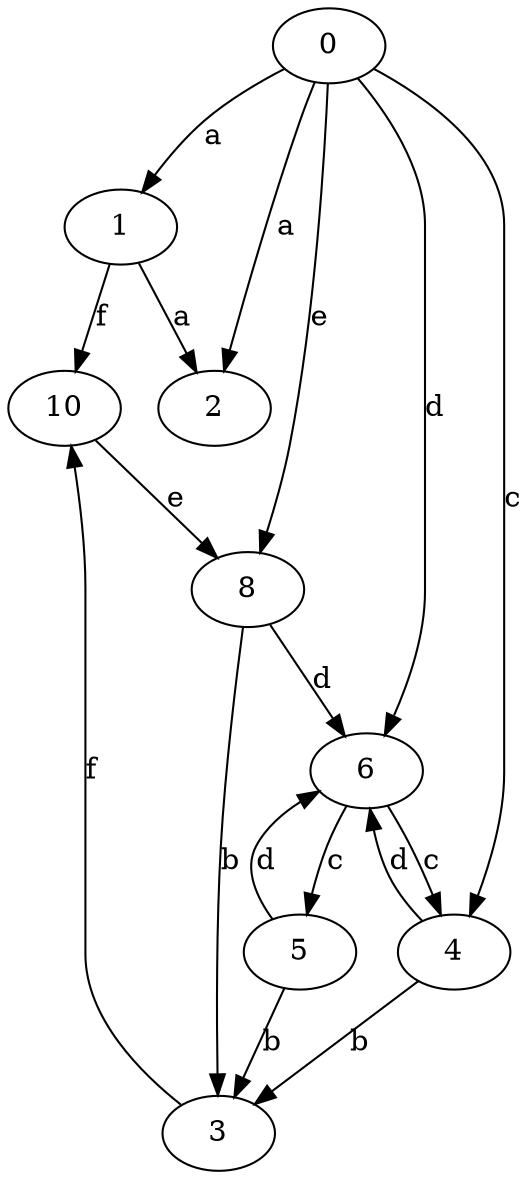 strict digraph  {
1;
2;
0;
3;
4;
5;
6;
8;
10;
1 -> 2  [label=a];
1 -> 10  [label=f];
0 -> 1  [label=a];
0 -> 2  [label=a];
0 -> 4  [label=c];
0 -> 6  [label=d];
0 -> 8  [label=e];
3 -> 10  [label=f];
4 -> 3  [label=b];
4 -> 6  [label=d];
5 -> 3  [label=b];
5 -> 6  [label=d];
6 -> 4  [label=c];
6 -> 5  [label=c];
8 -> 3  [label=b];
8 -> 6  [label=d];
10 -> 8  [label=e];
}
